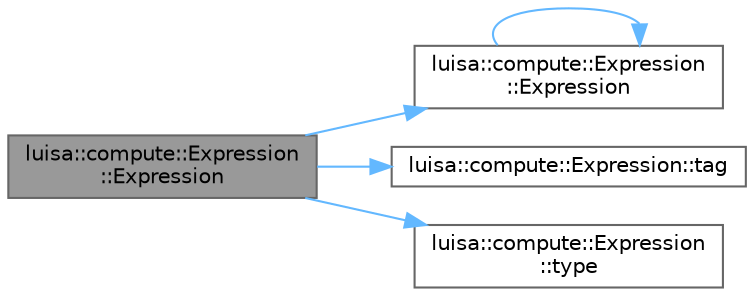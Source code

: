 digraph "luisa::compute::Expression::Expression"
{
 // LATEX_PDF_SIZE
  bgcolor="transparent";
  edge [fontname=Helvetica,fontsize=10,labelfontname=Helvetica,labelfontsize=10];
  node [fontname=Helvetica,fontsize=10,shape=box,height=0.2,width=0.4];
  rankdir="LR";
  Node1 [id="Node000001",label="luisa::compute::Expression\l::Expression",height=0.2,width=0.4,color="gray40", fillcolor="grey60", style="filled", fontcolor="black",tooltip="Construct a new Expression object"];
  Node1 -> Node2 [id="edge1_Node000001_Node000002",color="steelblue1",style="solid",tooltip=" "];
  Node2 [id="Node000002",label="luisa::compute::Expression\l::Expression",height=0.2,width=0.4,color="grey40", fillcolor="white", style="filled",URL="$classluisa_1_1compute_1_1_expression.html#a4a625ab402e22dba0e9178089c0e3e2b",tooltip=" "];
  Node2 -> Node2 [id="edge2_Node000002_Node000002",color="steelblue1",style="solid",tooltip=" "];
  Node1 -> Node3 [id="edge3_Node000001_Node000003",color="steelblue1",style="solid",tooltip=" "];
  Node3 [id="Node000003",label="luisa::compute::Expression::tag",height=0.2,width=0.4,color="grey40", fillcolor="white", style="filled",URL="$classluisa_1_1compute_1_1_expression.html#a099c5785fd2867122781bb9d3da8394f",tooltip=" "];
  Node1 -> Node4 [id="edge4_Node000001_Node000004",color="steelblue1",style="solid",tooltip=" "];
  Node4 [id="Node000004",label="luisa::compute::Expression\l::type",height=0.2,width=0.4,color="grey40", fillcolor="white", style="filled",URL="$classluisa_1_1compute_1_1_expression.html#a8bc5f8340d3b335c788bb1526982cf9d",tooltip=" "];
}
